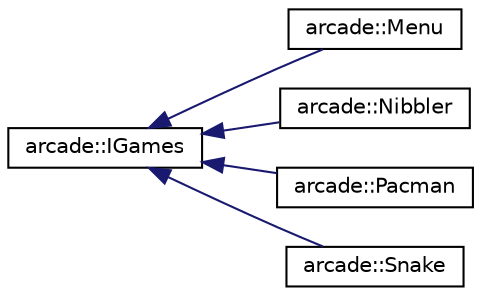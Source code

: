 digraph "Graphical Class Hierarchy"
{
 // LATEX_PDF_SIZE
  edge [fontname="Helvetica",fontsize="10",labelfontname="Helvetica",labelfontsize="10"];
  node [fontname="Helvetica",fontsize="10",shape=record];
  rankdir="LR";
  Node0 [label="arcade::IGames",height=0.2,width=0.4,color="black", fillcolor="white", style="filled",URL="$classarcade_1_1IGames.html",tooltip=" "];
  Node0 -> Node1 [dir="back",color="midnightblue",fontsize="10",style="solid",fontname="Helvetica"];
  Node1 [label="arcade::Menu",height=0.2,width=0.4,color="black", fillcolor="white", style="filled",URL="$classarcade_1_1Menu.html",tooltip=" "];
  Node0 -> Node2 [dir="back",color="midnightblue",fontsize="10",style="solid",fontname="Helvetica"];
  Node2 [label="arcade::Nibbler",height=0.2,width=0.4,color="black", fillcolor="white", style="filled",URL="$classarcade_1_1Nibbler.html",tooltip=" "];
  Node0 -> Node3 [dir="back",color="midnightblue",fontsize="10",style="solid",fontname="Helvetica"];
  Node3 [label="arcade::Pacman",height=0.2,width=0.4,color="black", fillcolor="white", style="filled",URL="$classarcade_1_1Pacman.html",tooltip=" "];
  Node0 -> Node4 [dir="back",color="midnightblue",fontsize="10",style="solid",fontname="Helvetica"];
  Node4 [label="arcade::Snake",height=0.2,width=0.4,color="black", fillcolor="white", style="filled",URL="$classarcade_1_1Snake.html",tooltip=" "];
}
